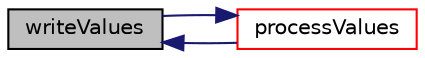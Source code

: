 digraph "writeValues"
{
  bgcolor="transparent";
  edge [fontname="Helvetica",fontsize="10",labelfontname="Helvetica",labelfontsize="10"];
  node [fontname="Helvetica",fontsize="10",shape=record];
  rankdir="LR";
  Node1 [label="writeValues",height=0.2,width=0.4,color="black", fillcolor="grey75", style="filled", fontcolor="black"];
  Node1 -> Node2 [dir="back",color="midnightblue",fontsize="10",style="solid",fontname="Helvetica"];
  Node2 [label="processValues",height=0.2,width=0.4,color="red",URL="$a00734.html#ab1a981639b7737c8969297c853f349ea",tooltip="Apply the &#39;operation&#39; to the values. Wrapper around. "];
  Node2 -> Node1 [dir="back",color="midnightblue",fontsize="10",style="solid",fontname="Helvetica"];
}
